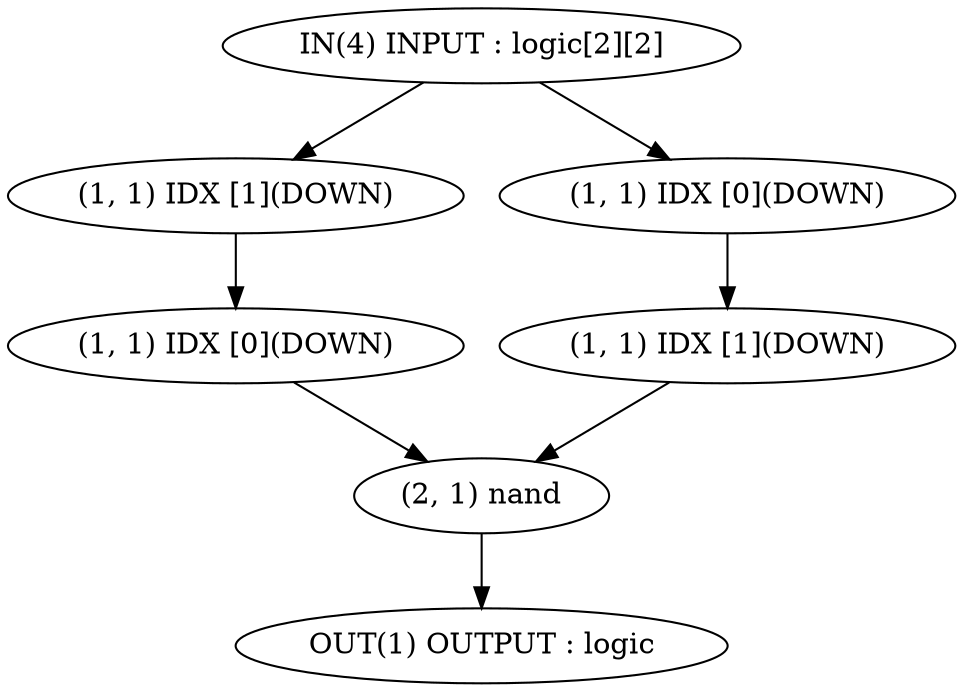 // LOG : Starting NetList 
// LOG : Failure Interpreting
digraph G {
6 [label="(1, 1) IDX [0](DOWN)"];
7 [label="(1, 1) IDX [1](DOWN)"];
4 [label="(1, 1) IDX [1](DOWN)"];
5 [label="(1, 1) IDX [0](DOWN)"];
2 [label="IN(4) INPUT : logic[2][2]"];
1 [label="OUT(1) OUTPUT : logic"];
3 [label="(2, 1) nand"];
	7 -> 6;
	2 -> 7;
	5 -> 4;
	2 -> 5;
	4 -> 3;
	6 -> 3;
	3 -> 1;
}

//because:
// Vertex 2
//  has expected degree OUT 4
//  but we found degree OUT 2

